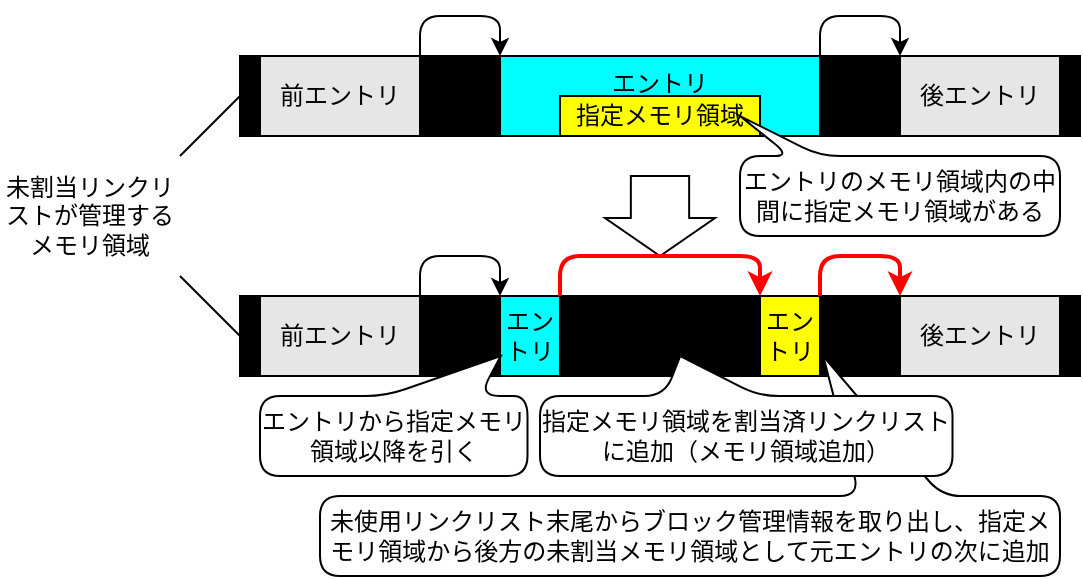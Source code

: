 <mxfile version="13.10.0" type="device"><diagram id="OWiCJ5u_b008K-iCoCYX" name="ページ1"><mxGraphModel dx="1422" dy="743" grid="1" gridSize="10" guides="1" tooltips="1" connect="1" arrows="1" fold="1" page="1" pageScale="1" pageWidth="827" pageHeight="1169" math="0" shadow="0"><root><mxCell id="0"/><mxCell id="1" parent="0"/><mxCell id="pvyC2LYHRIclgO1RKelv-1" value="" style="rounded=0;whiteSpace=wrap;html=1;fillColor=#000000;" parent="1" vertex="1"><mxGeometry x="190" y="400" width="420" height="40" as="geometry"/></mxCell><mxCell id="pvyC2LYHRIclgO1RKelv-2" value="未割当リンクリストが管理するメモリ領域" style="text;html=1;strokeColor=none;fillColor=none;align=center;verticalAlign=middle;whiteSpace=wrap;rounded=0;" parent="1" vertex="1"><mxGeometry x="70" y="450" width="90" height="60" as="geometry"/></mxCell><mxCell id="pvyC2LYHRIclgO1RKelv-3" value="後エントリ" style="rounded=0;whiteSpace=wrap;html=1;fillColor=#E6E6E6;" parent="1" vertex="1"><mxGeometry x="520" y="400" width="80" height="40" as="geometry"/></mxCell><mxCell id="pvyC2LYHRIclgO1RKelv-4" value="エントリ" style="rounded=0;whiteSpace=wrap;html=1;verticalAlign=top;fillColor=#00FFFF;" parent="1" vertex="1"><mxGeometry x="320" y="400" width="160" height="40" as="geometry"/></mxCell><mxCell id="pvyC2LYHRIclgO1RKelv-5" value="前エントリ" style="rounded=0;whiteSpace=wrap;html=1;fillColor=#E6E6E6;" parent="1" vertex="1"><mxGeometry x="200" y="400" width="80" height="40" as="geometry"/></mxCell><mxCell id="pvyC2LYHRIclgO1RKelv-6" value="" style="endArrow=classic;html=1;exitX=1;exitY=0;exitDx=0;exitDy=0;entryX=0;entryY=0;entryDx=0;entryDy=0;" parent="1" source="pvyC2LYHRIclgO1RKelv-5" target="pvyC2LYHRIclgO1RKelv-4" edge="1"><mxGeometry width="50" height="50" relative="1" as="geometry"><mxPoint x="300" y="370" as="sourcePoint"/><mxPoint x="350" y="320" as="targetPoint"/><Array as="points"><mxPoint x="280" y="380"/><mxPoint x="320" y="380"/></Array></mxGeometry></mxCell><mxCell id="pvyC2LYHRIclgO1RKelv-11" value="" style="rounded=0;whiteSpace=wrap;html=1;fillColor=#000000;" parent="1" vertex="1"><mxGeometry x="190" y="520" width="420" height="40" as="geometry"/></mxCell><mxCell id="pvyC2LYHRIclgO1RKelv-14" value="前エントリ" style="rounded=0;whiteSpace=wrap;html=1;fillColor=#E6E6E6;" parent="1" vertex="1"><mxGeometry x="200" y="520" width="80" height="40" as="geometry"/></mxCell><mxCell id="pvyC2LYHRIclgO1RKelv-19" value="" style="html=1;shadow=0;dashed=0;align=center;verticalAlign=middle;shape=mxgraph.arrows2.arrow;dy=0.47;dx=19;direction=south;notch=0;rounded=1;fillColor=#FFFFFF;" parent="1" vertex="1"><mxGeometry x="372.5" y="460" width="55" height="40" as="geometry"/></mxCell><mxCell id="pvyC2LYHRIclgO1RKelv-20" value="" style="endArrow=none;html=1;entryX=0;entryY=0.5;entryDx=0;entryDy=0;exitX=1;exitY=0;exitDx=0;exitDy=0;" parent="1" source="pvyC2LYHRIclgO1RKelv-2" target="pvyC2LYHRIclgO1RKelv-1" edge="1"><mxGeometry width="50" height="50" relative="1" as="geometry"><mxPoint x="100" y="560" as="sourcePoint"/><mxPoint x="150" y="510" as="targetPoint"/></mxGeometry></mxCell><mxCell id="pvyC2LYHRIclgO1RKelv-21" value="" style="endArrow=none;html=1;entryX=0;entryY=0.5;entryDx=0;entryDy=0;exitX=1;exitY=1;exitDx=0;exitDy=0;" parent="1" source="pvyC2LYHRIclgO1RKelv-2" target="pvyC2LYHRIclgO1RKelv-11" edge="1"><mxGeometry width="50" height="50" relative="1" as="geometry"><mxPoint x="110" y="580" as="sourcePoint"/><mxPoint x="160" y="530" as="targetPoint"/></mxGeometry></mxCell><mxCell id="NZy_sK8Od6rfRw0Jju02-1" value="後エントリ" style="rounded=0;whiteSpace=wrap;html=1;fillColor=#E6E6E6;" vertex="1" parent="1"><mxGeometry x="520" y="520" width="80" height="40" as="geometry"/></mxCell><mxCell id="NZy_sK8Od6rfRw0Jju02-2" value="指定メモリ領域" style="rounded=0;whiteSpace=wrap;html=1;fillColor=#FFFF00;" vertex="1" parent="1"><mxGeometry x="350" y="420" width="100" height="20" as="geometry"/></mxCell><mxCell id="NZy_sK8Od6rfRw0Jju02-3" value="" style="endArrow=classic;html=1;exitX=1;exitY=0;exitDx=0;exitDy=0;entryX=0;entryY=0;entryDx=0;entryDy=0;" edge="1" parent="1"><mxGeometry width="50" height="50" relative="1" as="geometry"><mxPoint x="480" y="400" as="sourcePoint"/><mxPoint x="520" y="400" as="targetPoint"/><Array as="points"><mxPoint x="480" y="380"/><mxPoint x="520" y="380"/></Array></mxGeometry></mxCell><mxCell id="pvyC2LYHRIclgO1RKelv-10" value="エントリのメモリ領域内の中間に指定メモリ領域がある" style="shape=callout;whiteSpace=wrap;html=1;perimeter=calloutPerimeter;direction=west;base=15;size=20;position=0.75;fillColor=#FFFFFF;rounded=1;position2=1;" parent="1" vertex="1"><mxGeometry x="440" y="430" width="160" height="60" as="geometry"/></mxCell><mxCell id="NZy_sK8Od6rfRw0Jju02-4" value="エントリ" style="rounded=0;whiteSpace=wrap;html=1;verticalAlign=middle;fillColor=#00FFFF;" vertex="1" parent="1"><mxGeometry x="320" y="520" width="30" height="40" as="geometry"/></mxCell><mxCell id="NZy_sK8Od6rfRw0Jju02-5" value="" style="endArrow=classic;html=1;exitX=1;exitY=0;exitDx=0;exitDy=0;entryX=0;entryY=0;entryDx=0;entryDy=0;strokeWidth=2;strokeColor=#FF0000;" edge="1" parent="1" source="NZy_sK8Od6rfRw0Jju02-4" target="NZy_sK8Od6rfRw0Jju02-7"><mxGeometry width="50" height="50" relative="1" as="geometry"><mxPoint x="480" y="520" as="sourcePoint"/><mxPoint x="520" y="520" as="targetPoint"/><Array as="points"><mxPoint x="350" y="500"/><mxPoint x="450" y="500"/></Array></mxGeometry></mxCell><mxCell id="NZy_sK8Od6rfRw0Jju02-6" value="" style="endArrow=classic;html=1;exitX=1;exitY=0;exitDx=0;exitDy=0;entryX=0;entryY=0;entryDx=0;entryDy=0;" edge="1" parent="1" target="NZy_sK8Od6rfRw0Jju02-4"><mxGeometry width="50" height="50" relative="1" as="geometry"><mxPoint x="280" y="520" as="sourcePoint"/><mxPoint x="320" y="520" as="targetPoint"/><Array as="points"><mxPoint x="280" y="500"/><mxPoint x="320" y="500"/></Array></mxGeometry></mxCell><mxCell id="pvyC2LYHRIclgO1RKelv-22" value="エントリから指定メモリ領域以降を引く" style="shape=callout;whiteSpace=wrap;html=1;perimeter=calloutPerimeter;direction=west;base=47;size=20;position=0.18;fillColor=#FFFFFF;rounded=1;position2=0.1;" parent="1" vertex="1"><mxGeometry x="200" y="550" width="133.75" height="60" as="geometry"/></mxCell><mxCell id="NZy_sK8Od6rfRw0Jju02-7" value="エントリ" style="rounded=0;whiteSpace=wrap;html=1;verticalAlign=middle;fillColor=#FFFF00;" vertex="1" parent="1"><mxGeometry x="450" y="520" width="30" height="40" as="geometry"/></mxCell><mxCell id="NZy_sK8Od6rfRw0Jju02-8" value="" style="endArrow=classic;html=1;exitX=1;exitY=0;exitDx=0;exitDy=0;entryX=0;entryY=0;entryDx=0;entryDy=0;strokeWidth=2;strokeColor=#FF0000;" edge="1" parent="1" target="NZy_sK8Od6rfRw0Jju02-1"><mxGeometry width="50" height="50" relative="1" as="geometry"><mxPoint x="480" y="520" as="sourcePoint"/><mxPoint x="580" y="520" as="targetPoint"/><Array as="points"><mxPoint x="480" y="500"/><mxPoint x="520" y="500"/></Array></mxGeometry></mxCell><mxCell id="NZy_sK8Od6rfRw0Jju02-9" value="未使用リンクリスト末尾からブロック管理情報を取り出し、指定メモリ領域から後方の未割当メモリ領域として元エントリの次に追加" style="shape=callout;whiteSpace=wrap;html=1;perimeter=calloutPerimeter;direction=west;base=41;size=70;position=0.16;fillColor=#FFFFFF;rounded=1;position2=0.32;" vertex="1" parent="1"><mxGeometry x="230" y="550" width="370" height="110" as="geometry"/></mxCell><mxCell id="NZy_sK8Od6rfRw0Jju02-10" value="指定メモリ領域を割当済リンクリストに追加（メモリ領域追加）" style="shape=callout;whiteSpace=wrap;html=1;perimeter=calloutPerimeter;direction=west;base=47;size=20;position=0.47;fillColor=#FFFFFF;rounded=1;position2=0.66;" vertex="1" parent="1"><mxGeometry x="340" y="550" width="206.25" height="60" as="geometry"/></mxCell></root></mxGraphModel></diagram></mxfile>
